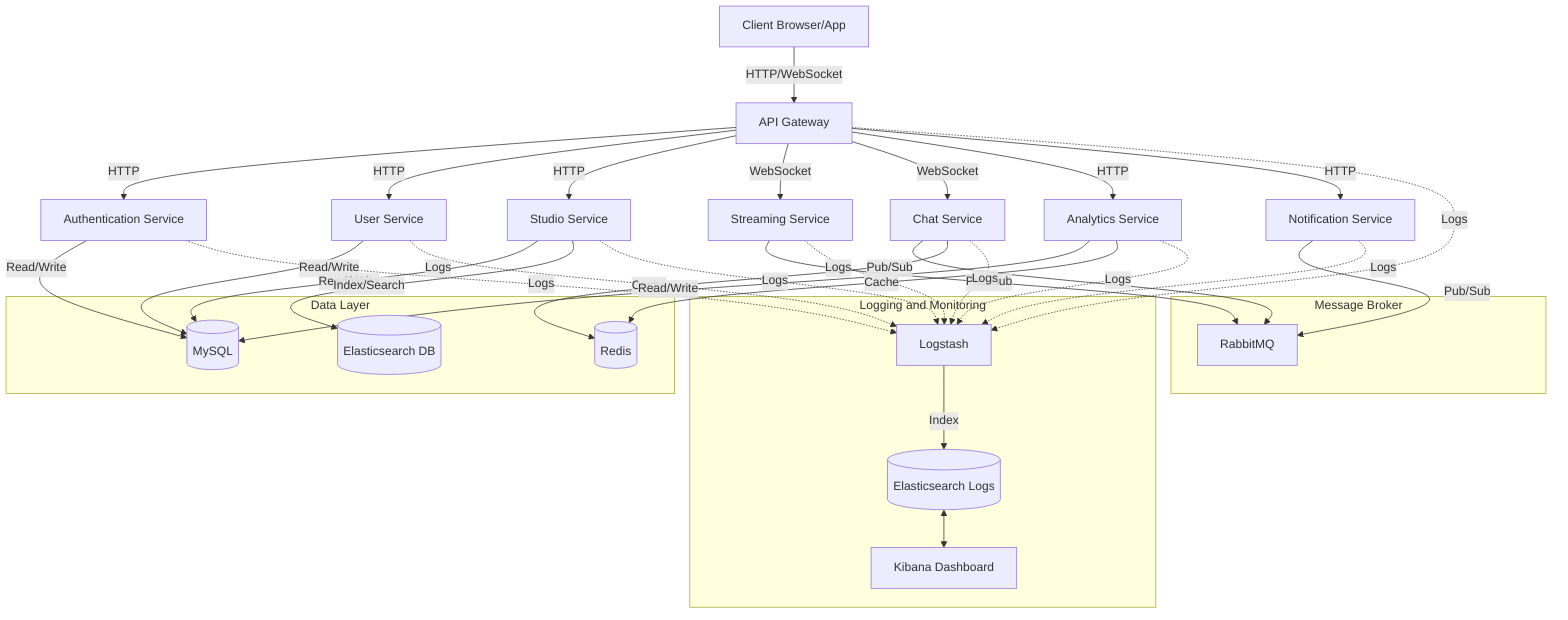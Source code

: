 graph TD
    Client[Client Browser/App]
    APIGateway[API Gateway]
    AuthService[Authentication Service]
    UserService[User Service]
    StudioService[Studio Service]
    StreamingService[Streaming Service]
    ChatService[Chat Service]
    AnalyticsService[Analytics Service]
    NotificationService[Notification Service]
    
    RabbitMQ[RabbitMQ]
    MySQL[(MySQL)]
    Redis[(Redis)]
    ElasticsearchDB[(Elasticsearch DB)]
    
    Logstash[Logstash]
    ElasticsearchLogs[(Elasticsearch Logs)]
    Kibana[Kibana Dashboard]
    
    Client -->|HTTP/WebSocket| APIGateway
    APIGateway -->|HTTP| AuthService
    APIGateway -->|HTTP| UserService
    APIGateway -->|HTTP| StudioService
    APIGateway -->|WebSocket| StreamingService
    APIGateway -->|WebSocket| ChatService
    APIGateway -->|HTTP| AnalyticsService
    APIGateway -->|HTTP| NotificationService
    
    AuthService -->|Read/Write| MySQL
    UserService -->|Read/Write| MySQL
    StudioService -->|Read/Write| MySQL
    StudioService -->|Index/Search| ElasticsearchDB
    StreamingService -->|Pub/Sub| RabbitMQ
    ChatService -->|Pub/Sub| RabbitMQ
    ChatService -->|Cache| Redis
    AnalyticsService -->|Read/Write| MySQL
    AnalyticsService -->|Cache| Redis
    NotificationService -->|Pub/Sub| RabbitMQ
    
    APIGateway -.->|Logs| Logstash
    AuthService -.->|Logs| Logstash
    UserService -.->|Logs| Logstash
    StudioService -.->|Logs| Logstash
    StreamingService -.->|Logs| Logstash
    ChatService -.->|Logs| Logstash
    AnalyticsService -.->|Logs| Logstash
    NotificationService -.->|Logs| Logstash
    
    Logstash -->|Index| ElasticsearchLogs
    ElasticsearchLogs <--> Kibana
    
    subgraph "Data Layer"
        MySQL
        Redis
        ElasticsearchDB
    end
    
    subgraph "Message Broker"
        RabbitMQ
    end
    
    subgraph "Logging and Monitoring"
        Logstash
        ElasticsearchLogs
        Kibana
    end